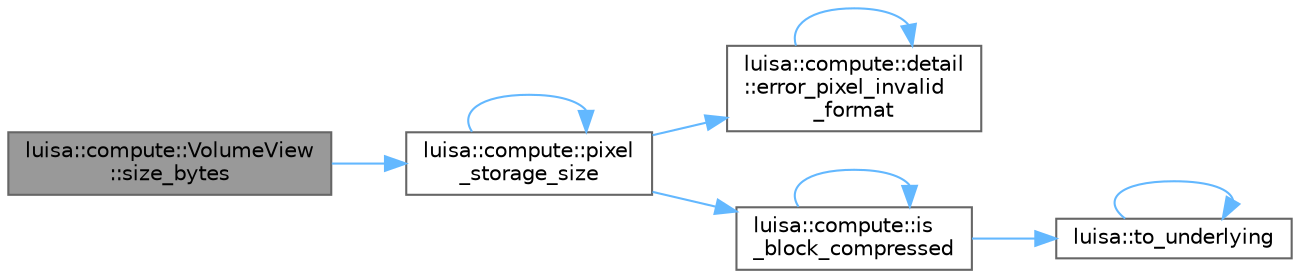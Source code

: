 digraph "luisa::compute::VolumeView::size_bytes"
{
 // LATEX_PDF_SIZE
  bgcolor="transparent";
  edge [fontname=Helvetica,fontsize=10,labelfontname=Helvetica,labelfontsize=10];
  node [fontname=Helvetica,fontsize=10,shape=box,height=0.2,width=0.4];
  rankdir="LR";
  Node1 [id="Node000001",label="luisa::compute::VolumeView\l::size_bytes",height=0.2,width=0.4,color="gray40", fillcolor="grey60", style="filled", fontcolor="black",tooltip=" "];
  Node1 -> Node2 [id="edge9_Node000001_Node000002",color="steelblue1",style="solid",tooltip=" "];
  Node2 [id="Node000002",label="luisa::compute::pixel\l_storage_size",height=0.2,width=0.4,color="grey40", fillcolor="white", style="filled",URL="$namespaceluisa_1_1compute.html#a33180d25b14f396fc17f14882bb48b80",tooltip=" "];
  Node2 -> Node3 [id="edge10_Node000002_Node000003",color="steelblue1",style="solid",tooltip=" "];
  Node3 [id="Node000003",label="luisa::compute::detail\l::error_pixel_invalid\l_format",height=0.2,width=0.4,color="grey40", fillcolor="white", style="filled",URL="$namespaceluisa_1_1compute_1_1detail.html#a84075a71c3b99cf97a6f4474a9a4929f",tooltip=" "];
  Node3 -> Node3 [id="edge11_Node000003_Node000003",color="steelblue1",style="solid",tooltip=" "];
  Node2 -> Node4 [id="edge12_Node000002_Node000004",color="steelblue1",style="solid",tooltip=" "];
  Node4 [id="Node000004",label="luisa::compute::is\l_block_compressed",height=0.2,width=0.4,color="grey40", fillcolor="white", style="filled",URL="$namespaceluisa_1_1compute.html#a3d22a25a6e0b973f08f871884bc9bec1",tooltip=" "];
  Node4 -> Node4 [id="edge13_Node000004_Node000004",color="steelblue1",style="solid",tooltip=" "];
  Node4 -> Node5 [id="edge14_Node000004_Node000005",color="steelblue1",style="solid",tooltip=" "];
  Node5 [id="Node000005",label="luisa::to_underlying",height=0.2,width=0.4,color="grey40", fillcolor="white", style="filled",URL="$namespaceluisa.html#a0c046ef018b52d4f486c2626a6410148",tooltip=" "];
  Node5 -> Node5 [id="edge15_Node000005_Node000005",color="steelblue1",style="solid",tooltip=" "];
  Node2 -> Node2 [id="edge16_Node000002_Node000002",color="steelblue1",style="solid",tooltip=" "];
}
